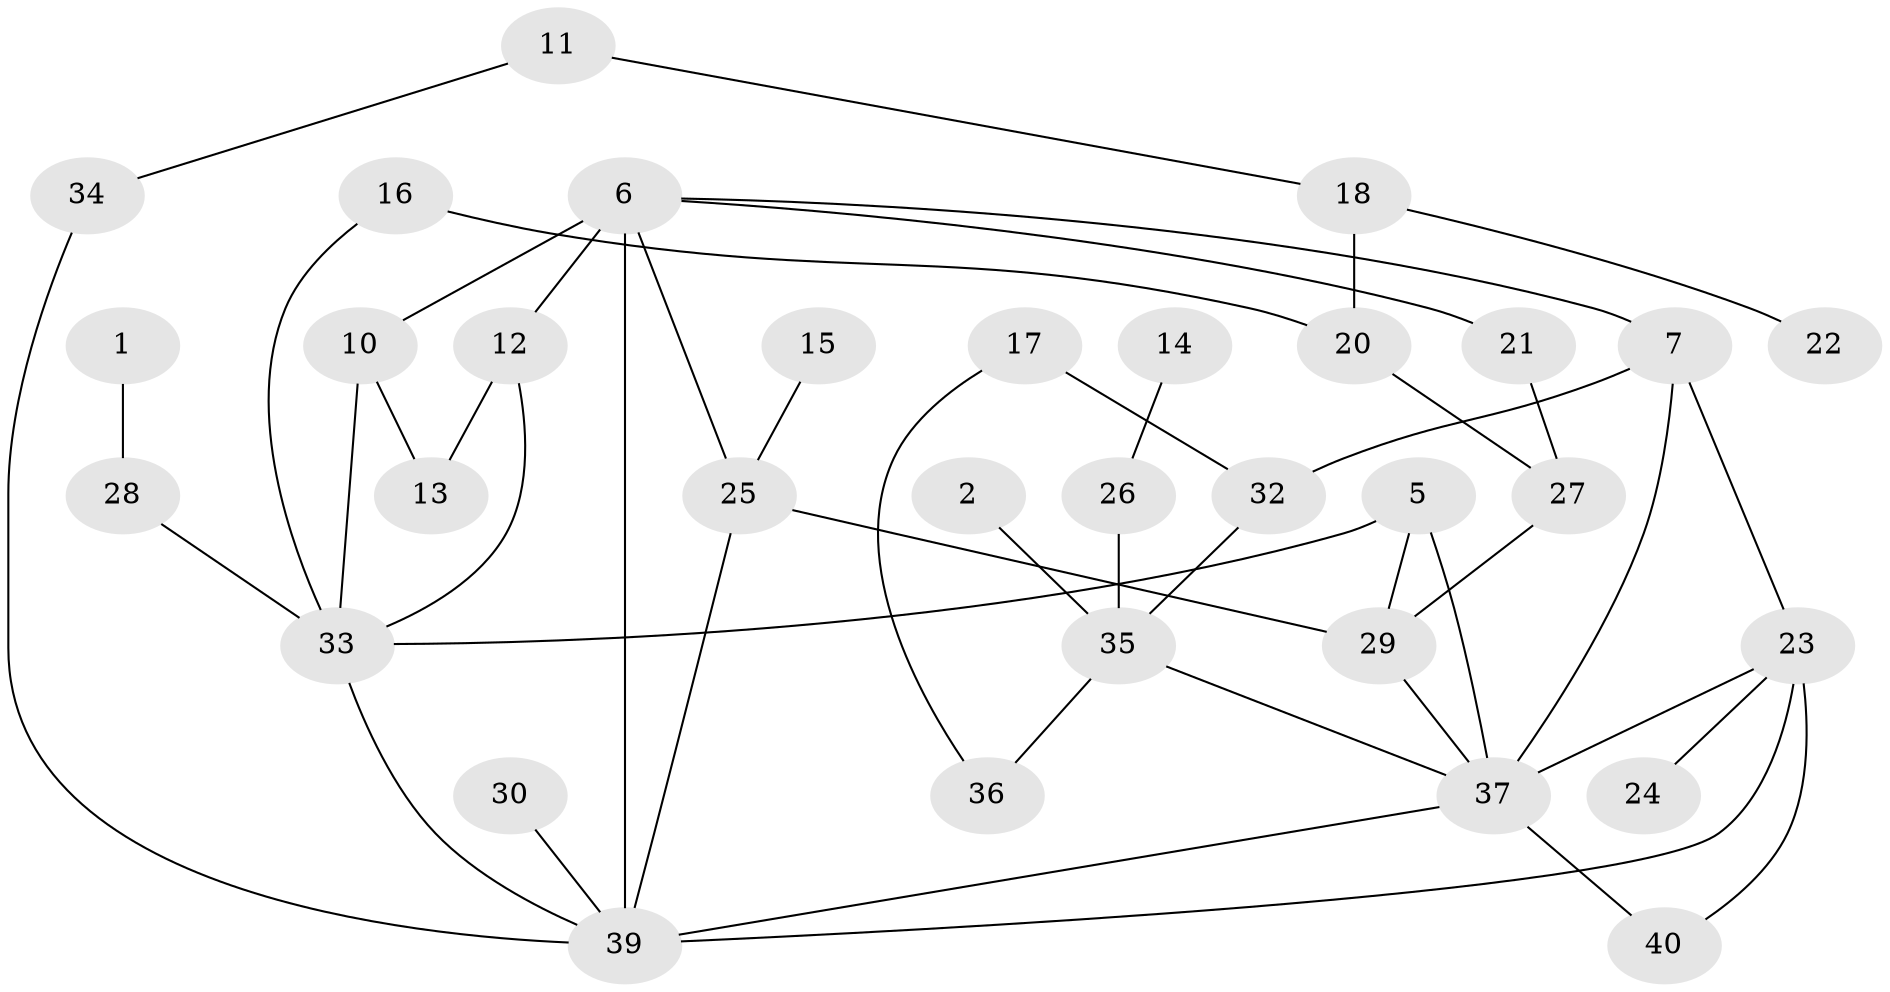// original degree distribution, {1: 0.2625, 2: 0.2375, 4: 0.15, 5: 0.05, 3: 0.1875, 0: 0.075, 7: 0.025, 6: 0.0125}
// Generated by graph-tools (version 1.1) at 2025/49/03/09/25 03:49:07]
// undirected, 33 vertices, 48 edges
graph export_dot {
graph [start="1"]
  node [color=gray90,style=filled];
  1;
  2;
  5;
  6;
  7;
  10;
  11;
  12;
  13;
  14;
  15;
  16;
  17;
  18;
  20;
  21;
  22;
  23;
  24;
  25;
  26;
  27;
  28;
  29;
  30;
  32;
  33;
  34;
  35;
  36;
  37;
  39;
  40;
  1 -- 28 [weight=1.0];
  2 -- 35 [weight=1.0];
  5 -- 29 [weight=1.0];
  5 -- 33 [weight=1.0];
  5 -- 37 [weight=2.0];
  6 -- 7 [weight=1.0];
  6 -- 10 [weight=1.0];
  6 -- 12 [weight=1.0];
  6 -- 21 [weight=1.0];
  6 -- 25 [weight=1.0];
  6 -- 39 [weight=2.0];
  7 -- 23 [weight=1.0];
  7 -- 32 [weight=1.0];
  7 -- 37 [weight=2.0];
  10 -- 13 [weight=1.0];
  10 -- 33 [weight=1.0];
  11 -- 18 [weight=1.0];
  11 -- 34 [weight=1.0];
  12 -- 13 [weight=1.0];
  12 -- 33 [weight=1.0];
  14 -- 26 [weight=1.0];
  15 -- 25 [weight=1.0];
  16 -- 20 [weight=1.0];
  16 -- 33 [weight=1.0];
  17 -- 32 [weight=2.0];
  17 -- 36 [weight=1.0];
  18 -- 20 [weight=1.0];
  18 -- 22 [weight=1.0];
  20 -- 27 [weight=1.0];
  21 -- 27 [weight=1.0];
  23 -- 24 [weight=1.0];
  23 -- 37 [weight=1.0];
  23 -- 39 [weight=1.0];
  23 -- 40 [weight=1.0];
  25 -- 29 [weight=1.0];
  25 -- 39 [weight=1.0];
  26 -- 35 [weight=2.0];
  27 -- 29 [weight=1.0];
  28 -- 33 [weight=1.0];
  29 -- 37 [weight=1.0];
  30 -- 39 [weight=1.0];
  32 -- 35 [weight=2.0];
  33 -- 39 [weight=1.0];
  34 -- 39 [weight=1.0];
  35 -- 36 [weight=1.0];
  35 -- 37 [weight=1.0];
  37 -- 39 [weight=1.0];
  37 -- 40 [weight=1.0];
}
